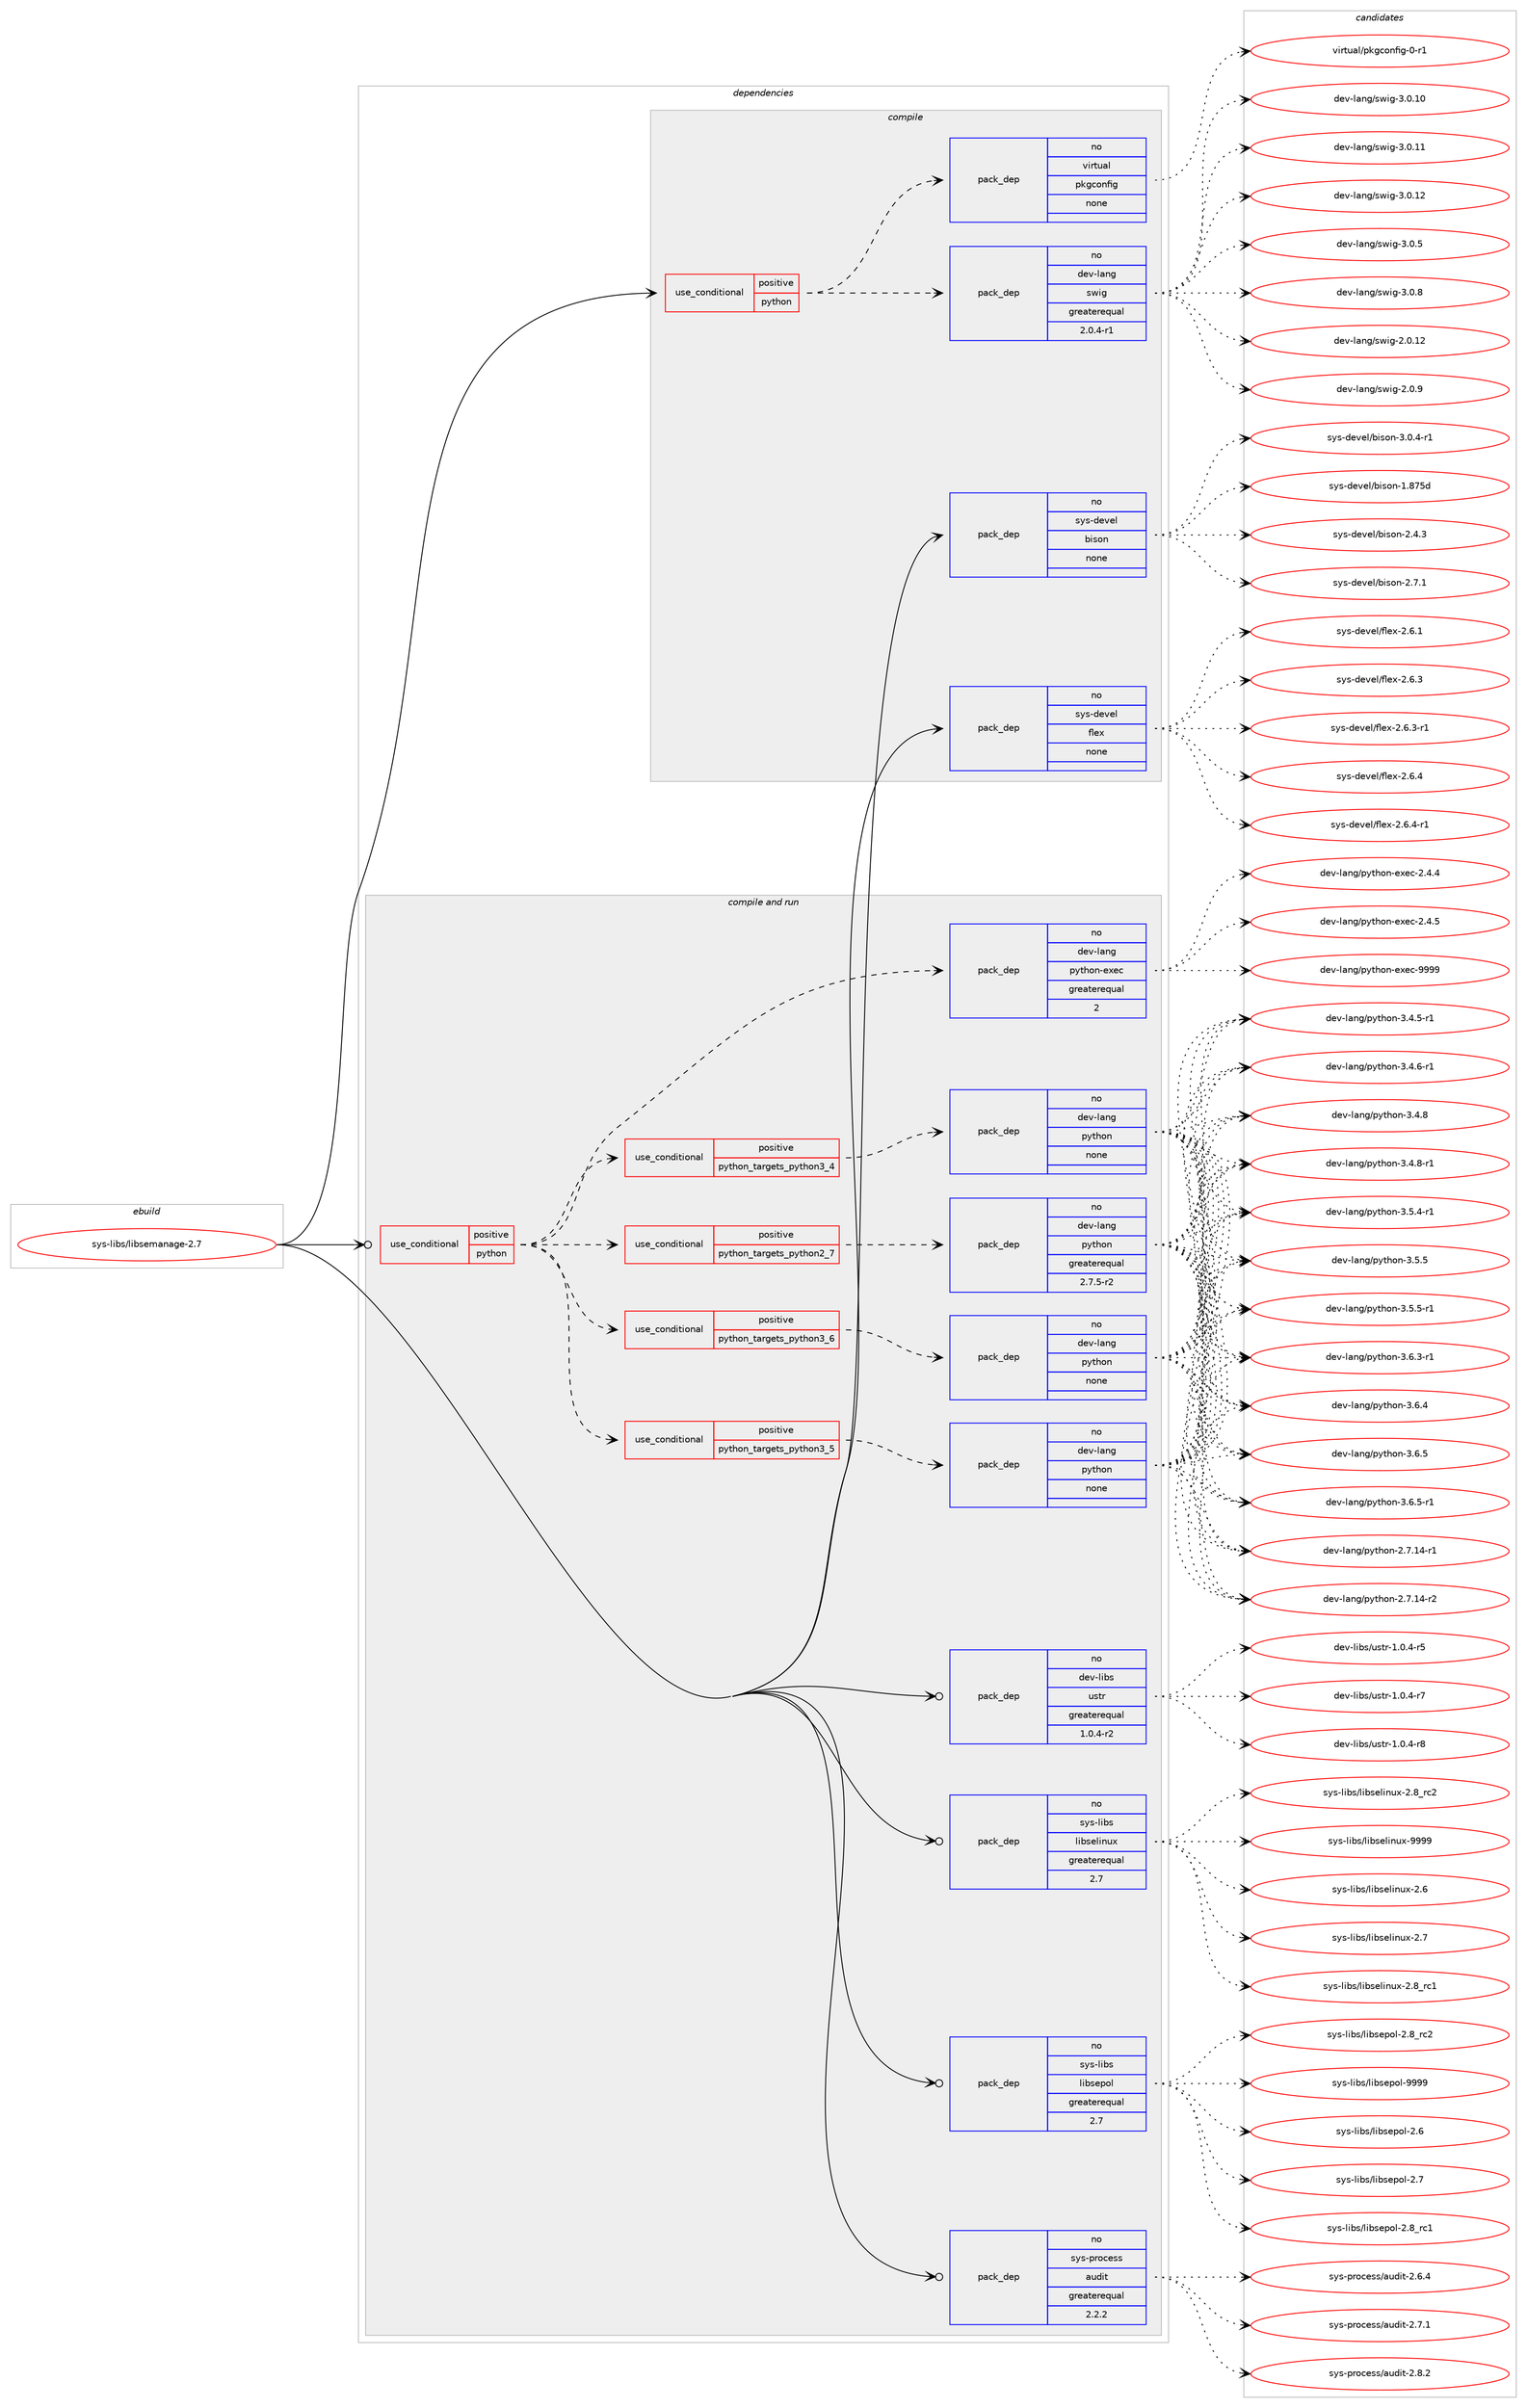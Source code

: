 digraph prolog {

# *************
# Graph options
# *************

newrank=true;
concentrate=true;
compound=true;
graph [rankdir=LR,fontname=Helvetica,fontsize=10,ranksep=1.5];#, ranksep=2.5, nodesep=0.2];
edge  [arrowhead=vee];
node  [fontname=Helvetica,fontsize=10];

# **********
# The ebuild
# **********

subgraph cluster_leftcol {
color=gray;
rank=same;
label=<<i>ebuild</i>>;
id [label="sys-libs/libsemanage-2.7", color=red, width=4, href="../sys-libs/libsemanage-2.7.svg"];
}

# ****************
# The dependencies
# ****************

subgraph cluster_midcol {
color=gray;
label=<<i>dependencies</i>>;
subgraph cluster_compile {
fillcolor="#eeeeee";
style=filled;
label=<<i>compile</i>>;
subgraph cond645 {
dependency7789 [label=<<TABLE BORDER="0" CELLBORDER="1" CELLSPACING="0" CELLPADDING="4"><TR><TD ROWSPAN="3" CELLPADDING="10">use_conditional</TD></TR><TR><TD>positive</TD></TR><TR><TD>python</TD></TR></TABLE>>, shape=none, color=red];
subgraph pack7092 {
dependency7790 [label=<<TABLE BORDER="0" CELLBORDER="1" CELLSPACING="0" CELLPADDING="4" WIDTH="220"><TR><TD ROWSPAN="6" CELLPADDING="30">pack_dep</TD></TR><TR><TD WIDTH="110">no</TD></TR><TR><TD>dev-lang</TD></TR><TR><TD>swig</TD></TR><TR><TD>greaterequal</TD></TR><TR><TD>2.0.4-r1</TD></TR></TABLE>>, shape=none, color=blue];
}
dependency7789:e -> dependency7790:w [weight=20,style="dashed",arrowhead="vee"];
subgraph pack7093 {
dependency7791 [label=<<TABLE BORDER="0" CELLBORDER="1" CELLSPACING="0" CELLPADDING="4" WIDTH="220"><TR><TD ROWSPAN="6" CELLPADDING="30">pack_dep</TD></TR><TR><TD WIDTH="110">no</TD></TR><TR><TD>virtual</TD></TR><TR><TD>pkgconfig</TD></TR><TR><TD>none</TD></TR><TR><TD></TD></TR></TABLE>>, shape=none, color=blue];
}
dependency7789:e -> dependency7791:w [weight=20,style="dashed",arrowhead="vee"];
}
id:e -> dependency7789:w [weight=20,style="solid",arrowhead="vee"];
subgraph pack7094 {
dependency7792 [label=<<TABLE BORDER="0" CELLBORDER="1" CELLSPACING="0" CELLPADDING="4" WIDTH="220"><TR><TD ROWSPAN="6" CELLPADDING="30">pack_dep</TD></TR><TR><TD WIDTH="110">no</TD></TR><TR><TD>sys-devel</TD></TR><TR><TD>bison</TD></TR><TR><TD>none</TD></TR><TR><TD></TD></TR></TABLE>>, shape=none, color=blue];
}
id:e -> dependency7792:w [weight=20,style="solid",arrowhead="vee"];
subgraph pack7095 {
dependency7793 [label=<<TABLE BORDER="0" CELLBORDER="1" CELLSPACING="0" CELLPADDING="4" WIDTH="220"><TR><TD ROWSPAN="6" CELLPADDING="30">pack_dep</TD></TR><TR><TD WIDTH="110">no</TD></TR><TR><TD>sys-devel</TD></TR><TR><TD>flex</TD></TR><TR><TD>none</TD></TR><TR><TD></TD></TR></TABLE>>, shape=none, color=blue];
}
id:e -> dependency7793:w [weight=20,style="solid",arrowhead="vee"];
}
subgraph cluster_compileandrun {
fillcolor="#eeeeee";
style=filled;
label=<<i>compile and run</i>>;
subgraph cond646 {
dependency7794 [label=<<TABLE BORDER="0" CELLBORDER="1" CELLSPACING="0" CELLPADDING="4"><TR><TD ROWSPAN="3" CELLPADDING="10">use_conditional</TD></TR><TR><TD>positive</TD></TR><TR><TD>python</TD></TR></TABLE>>, shape=none, color=red];
subgraph cond647 {
dependency7795 [label=<<TABLE BORDER="0" CELLBORDER="1" CELLSPACING="0" CELLPADDING="4"><TR><TD ROWSPAN="3" CELLPADDING="10">use_conditional</TD></TR><TR><TD>positive</TD></TR><TR><TD>python_targets_python2_7</TD></TR></TABLE>>, shape=none, color=red];
subgraph pack7096 {
dependency7796 [label=<<TABLE BORDER="0" CELLBORDER="1" CELLSPACING="0" CELLPADDING="4" WIDTH="220"><TR><TD ROWSPAN="6" CELLPADDING="30">pack_dep</TD></TR><TR><TD WIDTH="110">no</TD></TR><TR><TD>dev-lang</TD></TR><TR><TD>python</TD></TR><TR><TD>greaterequal</TD></TR><TR><TD>2.7.5-r2</TD></TR></TABLE>>, shape=none, color=blue];
}
dependency7795:e -> dependency7796:w [weight=20,style="dashed",arrowhead="vee"];
}
dependency7794:e -> dependency7795:w [weight=20,style="dashed",arrowhead="vee"];
subgraph cond648 {
dependency7797 [label=<<TABLE BORDER="0" CELLBORDER="1" CELLSPACING="0" CELLPADDING="4"><TR><TD ROWSPAN="3" CELLPADDING="10">use_conditional</TD></TR><TR><TD>positive</TD></TR><TR><TD>python_targets_python3_4</TD></TR></TABLE>>, shape=none, color=red];
subgraph pack7097 {
dependency7798 [label=<<TABLE BORDER="0" CELLBORDER="1" CELLSPACING="0" CELLPADDING="4" WIDTH="220"><TR><TD ROWSPAN="6" CELLPADDING="30">pack_dep</TD></TR><TR><TD WIDTH="110">no</TD></TR><TR><TD>dev-lang</TD></TR><TR><TD>python</TD></TR><TR><TD>none</TD></TR><TR><TD></TD></TR></TABLE>>, shape=none, color=blue];
}
dependency7797:e -> dependency7798:w [weight=20,style="dashed",arrowhead="vee"];
}
dependency7794:e -> dependency7797:w [weight=20,style="dashed",arrowhead="vee"];
subgraph cond649 {
dependency7799 [label=<<TABLE BORDER="0" CELLBORDER="1" CELLSPACING="0" CELLPADDING="4"><TR><TD ROWSPAN="3" CELLPADDING="10">use_conditional</TD></TR><TR><TD>positive</TD></TR><TR><TD>python_targets_python3_5</TD></TR></TABLE>>, shape=none, color=red];
subgraph pack7098 {
dependency7800 [label=<<TABLE BORDER="0" CELLBORDER="1" CELLSPACING="0" CELLPADDING="4" WIDTH="220"><TR><TD ROWSPAN="6" CELLPADDING="30">pack_dep</TD></TR><TR><TD WIDTH="110">no</TD></TR><TR><TD>dev-lang</TD></TR><TR><TD>python</TD></TR><TR><TD>none</TD></TR><TR><TD></TD></TR></TABLE>>, shape=none, color=blue];
}
dependency7799:e -> dependency7800:w [weight=20,style="dashed",arrowhead="vee"];
}
dependency7794:e -> dependency7799:w [weight=20,style="dashed",arrowhead="vee"];
subgraph cond650 {
dependency7801 [label=<<TABLE BORDER="0" CELLBORDER="1" CELLSPACING="0" CELLPADDING="4"><TR><TD ROWSPAN="3" CELLPADDING="10">use_conditional</TD></TR><TR><TD>positive</TD></TR><TR><TD>python_targets_python3_6</TD></TR></TABLE>>, shape=none, color=red];
subgraph pack7099 {
dependency7802 [label=<<TABLE BORDER="0" CELLBORDER="1" CELLSPACING="0" CELLPADDING="4" WIDTH="220"><TR><TD ROWSPAN="6" CELLPADDING="30">pack_dep</TD></TR><TR><TD WIDTH="110">no</TD></TR><TR><TD>dev-lang</TD></TR><TR><TD>python</TD></TR><TR><TD>none</TD></TR><TR><TD></TD></TR></TABLE>>, shape=none, color=blue];
}
dependency7801:e -> dependency7802:w [weight=20,style="dashed",arrowhead="vee"];
}
dependency7794:e -> dependency7801:w [weight=20,style="dashed",arrowhead="vee"];
subgraph pack7100 {
dependency7803 [label=<<TABLE BORDER="0" CELLBORDER="1" CELLSPACING="0" CELLPADDING="4" WIDTH="220"><TR><TD ROWSPAN="6" CELLPADDING="30">pack_dep</TD></TR><TR><TD WIDTH="110">no</TD></TR><TR><TD>dev-lang</TD></TR><TR><TD>python-exec</TD></TR><TR><TD>greaterequal</TD></TR><TR><TD>2</TD></TR></TABLE>>, shape=none, color=blue];
}
dependency7794:e -> dependency7803:w [weight=20,style="dashed",arrowhead="vee"];
}
id:e -> dependency7794:w [weight=20,style="solid",arrowhead="odotvee"];
subgraph pack7101 {
dependency7804 [label=<<TABLE BORDER="0" CELLBORDER="1" CELLSPACING="0" CELLPADDING="4" WIDTH="220"><TR><TD ROWSPAN="6" CELLPADDING="30">pack_dep</TD></TR><TR><TD WIDTH="110">no</TD></TR><TR><TD>dev-libs</TD></TR><TR><TD>ustr</TD></TR><TR><TD>greaterequal</TD></TR><TR><TD>1.0.4-r2</TD></TR></TABLE>>, shape=none, color=blue];
}
id:e -> dependency7804:w [weight=20,style="solid",arrowhead="odotvee"];
subgraph pack7102 {
dependency7805 [label=<<TABLE BORDER="0" CELLBORDER="1" CELLSPACING="0" CELLPADDING="4" WIDTH="220"><TR><TD ROWSPAN="6" CELLPADDING="30">pack_dep</TD></TR><TR><TD WIDTH="110">no</TD></TR><TR><TD>sys-libs</TD></TR><TR><TD>libselinux</TD></TR><TR><TD>greaterequal</TD></TR><TR><TD>2.7</TD></TR></TABLE>>, shape=none, color=blue];
}
id:e -> dependency7805:w [weight=20,style="solid",arrowhead="odotvee"];
subgraph pack7103 {
dependency7806 [label=<<TABLE BORDER="0" CELLBORDER="1" CELLSPACING="0" CELLPADDING="4" WIDTH="220"><TR><TD ROWSPAN="6" CELLPADDING="30">pack_dep</TD></TR><TR><TD WIDTH="110">no</TD></TR><TR><TD>sys-libs</TD></TR><TR><TD>libsepol</TD></TR><TR><TD>greaterequal</TD></TR><TR><TD>2.7</TD></TR></TABLE>>, shape=none, color=blue];
}
id:e -> dependency7806:w [weight=20,style="solid",arrowhead="odotvee"];
subgraph pack7104 {
dependency7807 [label=<<TABLE BORDER="0" CELLBORDER="1" CELLSPACING="0" CELLPADDING="4" WIDTH="220"><TR><TD ROWSPAN="6" CELLPADDING="30">pack_dep</TD></TR><TR><TD WIDTH="110">no</TD></TR><TR><TD>sys-process</TD></TR><TR><TD>audit</TD></TR><TR><TD>greaterequal</TD></TR><TR><TD>2.2.2</TD></TR></TABLE>>, shape=none, color=blue];
}
id:e -> dependency7807:w [weight=20,style="solid",arrowhead="odotvee"];
}
subgraph cluster_run {
fillcolor="#eeeeee";
style=filled;
label=<<i>run</i>>;
}
}

# **************
# The candidates
# **************

subgraph cluster_choices {
rank=same;
color=gray;
label=<<i>candidates</i>>;

subgraph choice7092 {
color=black;
nodesep=1;
choice10010111845108971101034711511910510345504648464950 [label="dev-lang/swig-2.0.12", color=red, width=4,href="../dev-lang/swig-2.0.12.svg"];
choice100101118451089711010347115119105103455046484657 [label="dev-lang/swig-2.0.9", color=red, width=4,href="../dev-lang/swig-2.0.9.svg"];
choice10010111845108971101034711511910510345514648464948 [label="dev-lang/swig-3.0.10", color=red, width=4,href="../dev-lang/swig-3.0.10.svg"];
choice10010111845108971101034711511910510345514648464949 [label="dev-lang/swig-3.0.11", color=red, width=4,href="../dev-lang/swig-3.0.11.svg"];
choice10010111845108971101034711511910510345514648464950 [label="dev-lang/swig-3.0.12", color=red, width=4,href="../dev-lang/swig-3.0.12.svg"];
choice100101118451089711010347115119105103455146484653 [label="dev-lang/swig-3.0.5", color=red, width=4,href="../dev-lang/swig-3.0.5.svg"];
choice100101118451089711010347115119105103455146484656 [label="dev-lang/swig-3.0.8", color=red, width=4,href="../dev-lang/swig-3.0.8.svg"];
dependency7790:e -> choice10010111845108971101034711511910510345504648464950:w [style=dotted,weight="100"];
dependency7790:e -> choice100101118451089711010347115119105103455046484657:w [style=dotted,weight="100"];
dependency7790:e -> choice10010111845108971101034711511910510345514648464948:w [style=dotted,weight="100"];
dependency7790:e -> choice10010111845108971101034711511910510345514648464949:w [style=dotted,weight="100"];
dependency7790:e -> choice10010111845108971101034711511910510345514648464950:w [style=dotted,weight="100"];
dependency7790:e -> choice100101118451089711010347115119105103455146484653:w [style=dotted,weight="100"];
dependency7790:e -> choice100101118451089711010347115119105103455146484656:w [style=dotted,weight="100"];
}
subgraph choice7093 {
color=black;
nodesep=1;
choice11810511411611797108471121071039911111010210510345484511449 [label="virtual/pkgconfig-0-r1", color=red, width=4,href="../virtual/pkgconfig-0-r1.svg"];
dependency7791:e -> choice11810511411611797108471121071039911111010210510345484511449:w [style=dotted,weight="100"];
}
subgraph choice7094 {
color=black;
nodesep=1;
choice115121115451001011181011084798105115111110454946565553100 [label="sys-devel/bison-1.875d", color=red, width=4,href="../sys-devel/bison-1.875d.svg"];
choice115121115451001011181011084798105115111110455046524651 [label="sys-devel/bison-2.4.3", color=red, width=4,href="../sys-devel/bison-2.4.3.svg"];
choice115121115451001011181011084798105115111110455046554649 [label="sys-devel/bison-2.7.1", color=red, width=4,href="../sys-devel/bison-2.7.1.svg"];
choice1151211154510010111810110847981051151111104551464846524511449 [label="sys-devel/bison-3.0.4-r1", color=red, width=4,href="../sys-devel/bison-3.0.4-r1.svg"];
dependency7792:e -> choice115121115451001011181011084798105115111110454946565553100:w [style=dotted,weight="100"];
dependency7792:e -> choice115121115451001011181011084798105115111110455046524651:w [style=dotted,weight="100"];
dependency7792:e -> choice115121115451001011181011084798105115111110455046554649:w [style=dotted,weight="100"];
dependency7792:e -> choice1151211154510010111810110847981051151111104551464846524511449:w [style=dotted,weight="100"];
}
subgraph choice7095 {
color=black;
nodesep=1;
choice1151211154510010111810110847102108101120455046544649 [label="sys-devel/flex-2.6.1", color=red, width=4,href="../sys-devel/flex-2.6.1.svg"];
choice1151211154510010111810110847102108101120455046544651 [label="sys-devel/flex-2.6.3", color=red, width=4,href="../sys-devel/flex-2.6.3.svg"];
choice11512111545100101118101108471021081011204550465446514511449 [label="sys-devel/flex-2.6.3-r1", color=red, width=4,href="../sys-devel/flex-2.6.3-r1.svg"];
choice1151211154510010111810110847102108101120455046544652 [label="sys-devel/flex-2.6.4", color=red, width=4,href="../sys-devel/flex-2.6.4.svg"];
choice11512111545100101118101108471021081011204550465446524511449 [label="sys-devel/flex-2.6.4-r1", color=red, width=4,href="../sys-devel/flex-2.6.4-r1.svg"];
dependency7793:e -> choice1151211154510010111810110847102108101120455046544649:w [style=dotted,weight="100"];
dependency7793:e -> choice1151211154510010111810110847102108101120455046544651:w [style=dotted,weight="100"];
dependency7793:e -> choice11512111545100101118101108471021081011204550465446514511449:w [style=dotted,weight="100"];
dependency7793:e -> choice1151211154510010111810110847102108101120455046544652:w [style=dotted,weight="100"];
dependency7793:e -> choice11512111545100101118101108471021081011204550465446524511449:w [style=dotted,weight="100"];
}
subgraph choice7096 {
color=black;
nodesep=1;
choice100101118451089711010347112121116104111110455046554649524511449 [label="dev-lang/python-2.7.14-r1", color=red, width=4,href="../dev-lang/python-2.7.14-r1.svg"];
choice100101118451089711010347112121116104111110455046554649524511450 [label="dev-lang/python-2.7.14-r2", color=red, width=4,href="../dev-lang/python-2.7.14-r2.svg"];
choice1001011184510897110103471121211161041111104551465246534511449 [label="dev-lang/python-3.4.5-r1", color=red, width=4,href="../dev-lang/python-3.4.5-r1.svg"];
choice1001011184510897110103471121211161041111104551465246544511449 [label="dev-lang/python-3.4.6-r1", color=red, width=4,href="../dev-lang/python-3.4.6-r1.svg"];
choice100101118451089711010347112121116104111110455146524656 [label="dev-lang/python-3.4.8", color=red, width=4,href="../dev-lang/python-3.4.8.svg"];
choice1001011184510897110103471121211161041111104551465246564511449 [label="dev-lang/python-3.4.8-r1", color=red, width=4,href="../dev-lang/python-3.4.8-r1.svg"];
choice1001011184510897110103471121211161041111104551465346524511449 [label="dev-lang/python-3.5.4-r1", color=red, width=4,href="../dev-lang/python-3.5.4-r1.svg"];
choice100101118451089711010347112121116104111110455146534653 [label="dev-lang/python-3.5.5", color=red, width=4,href="../dev-lang/python-3.5.5.svg"];
choice1001011184510897110103471121211161041111104551465346534511449 [label="dev-lang/python-3.5.5-r1", color=red, width=4,href="../dev-lang/python-3.5.5-r1.svg"];
choice1001011184510897110103471121211161041111104551465446514511449 [label="dev-lang/python-3.6.3-r1", color=red, width=4,href="../dev-lang/python-3.6.3-r1.svg"];
choice100101118451089711010347112121116104111110455146544652 [label="dev-lang/python-3.6.4", color=red, width=4,href="../dev-lang/python-3.6.4.svg"];
choice100101118451089711010347112121116104111110455146544653 [label="dev-lang/python-3.6.5", color=red, width=4,href="../dev-lang/python-3.6.5.svg"];
choice1001011184510897110103471121211161041111104551465446534511449 [label="dev-lang/python-3.6.5-r1", color=red, width=4,href="../dev-lang/python-3.6.5-r1.svg"];
dependency7796:e -> choice100101118451089711010347112121116104111110455046554649524511449:w [style=dotted,weight="100"];
dependency7796:e -> choice100101118451089711010347112121116104111110455046554649524511450:w [style=dotted,weight="100"];
dependency7796:e -> choice1001011184510897110103471121211161041111104551465246534511449:w [style=dotted,weight="100"];
dependency7796:e -> choice1001011184510897110103471121211161041111104551465246544511449:w [style=dotted,weight="100"];
dependency7796:e -> choice100101118451089711010347112121116104111110455146524656:w [style=dotted,weight="100"];
dependency7796:e -> choice1001011184510897110103471121211161041111104551465246564511449:w [style=dotted,weight="100"];
dependency7796:e -> choice1001011184510897110103471121211161041111104551465346524511449:w [style=dotted,weight="100"];
dependency7796:e -> choice100101118451089711010347112121116104111110455146534653:w [style=dotted,weight="100"];
dependency7796:e -> choice1001011184510897110103471121211161041111104551465346534511449:w [style=dotted,weight="100"];
dependency7796:e -> choice1001011184510897110103471121211161041111104551465446514511449:w [style=dotted,weight="100"];
dependency7796:e -> choice100101118451089711010347112121116104111110455146544652:w [style=dotted,weight="100"];
dependency7796:e -> choice100101118451089711010347112121116104111110455146544653:w [style=dotted,weight="100"];
dependency7796:e -> choice1001011184510897110103471121211161041111104551465446534511449:w [style=dotted,weight="100"];
}
subgraph choice7097 {
color=black;
nodesep=1;
choice100101118451089711010347112121116104111110455046554649524511449 [label="dev-lang/python-2.7.14-r1", color=red, width=4,href="../dev-lang/python-2.7.14-r1.svg"];
choice100101118451089711010347112121116104111110455046554649524511450 [label="dev-lang/python-2.7.14-r2", color=red, width=4,href="../dev-lang/python-2.7.14-r2.svg"];
choice1001011184510897110103471121211161041111104551465246534511449 [label="dev-lang/python-3.4.5-r1", color=red, width=4,href="../dev-lang/python-3.4.5-r1.svg"];
choice1001011184510897110103471121211161041111104551465246544511449 [label="dev-lang/python-3.4.6-r1", color=red, width=4,href="../dev-lang/python-3.4.6-r1.svg"];
choice100101118451089711010347112121116104111110455146524656 [label="dev-lang/python-3.4.8", color=red, width=4,href="../dev-lang/python-3.4.8.svg"];
choice1001011184510897110103471121211161041111104551465246564511449 [label="dev-lang/python-3.4.8-r1", color=red, width=4,href="../dev-lang/python-3.4.8-r1.svg"];
choice1001011184510897110103471121211161041111104551465346524511449 [label="dev-lang/python-3.5.4-r1", color=red, width=4,href="../dev-lang/python-3.5.4-r1.svg"];
choice100101118451089711010347112121116104111110455146534653 [label="dev-lang/python-3.5.5", color=red, width=4,href="../dev-lang/python-3.5.5.svg"];
choice1001011184510897110103471121211161041111104551465346534511449 [label="dev-lang/python-3.5.5-r1", color=red, width=4,href="../dev-lang/python-3.5.5-r1.svg"];
choice1001011184510897110103471121211161041111104551465446514511449 [label="dev-lang/python-3.6.3-r1", color=red, width=4,href="../dev-lang/python-3.6.3-r1.svg"];
choice100101118451089711010347112121116104111110455146544652 [label="dev-lang/python-3.6.4", color=red, width=4,href="../dev-lang/python-3.6.4.svg"];
choice100101118451089711010347112121116104111110455146544653 [label="dev-lang/python-3.6.5", color=red, width=4,href="../dev-lang/python-3.6.5.svg"];
choice1001011184510897110103471121211161041111104551465446534511449 [label="dev-lang/python-3.6.5-r1", color=red, width=4,href="../dev-lang/python-3.6.5-r1.svg"];
dependency7798:e -> choice100101118451089711010347112121116104111110455046554649524511449:w [style=dotted,weight="100"];
dependency7798:e -> choice100101118451089711010347112121116104111110455046554649524511450:w [style=dotted,weight="100"];
dependency7798:e -> choice1001011184510897110103471121211161041111104551465246534511449:w [style=dotted,weight="100"];
dependency7798:e -> choice1001011184510897110103471121211161041111104551465246544511449:w [style=dotted,weight="100"];
dependency7798:e -> choice100101118451089711010347112121116104111110455146524656:w [style=dotted,weight="100"];
dependency7798:e -> choice1001011184510897110103471121211161041111104551465246564511449:w [style=dotted,weight="100"];
dependency7798:e -> choice1001011184510897110103471121211161041111104551465346524511449:w [style=dotted,weight="100"];
dependency7798:e -> choice100101118451089711010347112121116104111110455146534653:w [style=dotted,weight="100"];
dependency7798:e -> choice1001011184510897110103471121211161041111104551465346534511449:w [style=dotted,weight="100"];
dependency7798:e -> choice1001011184510897110103471121211161041111104551465446514511449:w [style=dotted,weight="100"];
dependency7798:e -> choice100101118451089711010347112121116104111110455146544652:w [style=dotted,weight="100"];
dependency7798:e -> choice100101118451089711010347112121116104111110455146544653:w [style=dotted,weight="100"];
dependency7798:e -> choice1001011184510897110103471121211161041111104551465446534511449:w [style=dotted,weight="100"];
}
subgraph choice7098 {
color=black;
nodesep=1;
choice100101118451089711010347112121116104111110455046554649524511449 [label="dev-lang/python-2.7.14-r1", color=red, width=4,href="../dev-lang/python-2.7.14-r1.svg"];
choice100101118451089711010347112121116104111110455046554649524511450 [label="dev-lang/python-2.7.14-r2", color=red, width=4,href="../dev-lang/python-2.7.14-r2.svg"];
choice1001011184510897110103471121211161041111104551465246534511449 [label="dev-lang/python-3.4.5-r1", color=red, width=4,href="../dev-lang/python-3.4.5-r1.svg"];
choice1001011184510897110103471121211161041111104551465246544511449 [label="dev-lang/python-3.4.6-r1", color=red, width=4,href="../dev-lang/python-3.4.6-r1.svg"];
choice100101118451089711010347112121116104111110455146524656 [label="dev-lang/python-3.4.8", color=red, width=4,href="../dev-lang/python-3.4.8.svg"];
choice1001011184510897110103471121211161041111104551465246564511449 [label="dev-lang/python-3.4.8-r1", color=red, width=4,href="../dev-lang/python-3.4.8-r1.svg"];
choice1001011184510897110103471121211161041111104551465346524511449 [label="dev-lang/python-3.5.4-r1", color=red, width=4,href="../dev-lang/python-3.5.4-r1.svg"];
choice100101118451089711010347112121116104111110455146534653 [label="dev-lang/python-3.5.5", color=red, width=4,href="../dev-lang/python-3.5.5.svg"];
choice1001011184510897110103471121211161041111104551465346534511449 [label="dev-lang/python-3.5.5-r1", color=red, width=4,href="../dev-lang/python-3.5.5-r1.svg"];
choice1001011184510897110103471121211161041111104551465446514511449 [label="dev-lang/python-3.6.3-r1", color=red, width=4,href="../dev-lang/python-3.6.3-r1.svg"];
choice100101118451089711010347112121116104111110455146544652 [label="dev-lang/python-3.6.4", color=red, width=4,href="../dev-lang/python-3.6.4.svg"];
choice100101118451089711010347112121116104111110455146544653 [label="dev-lang/python-3.6.5", color=red, width=4,href="../dev-lang/python-3.6.5.svg"];
choice1001011184510897110103471121211161041111104551465446534511449 [label="dev-lang/python-3.6.5-r1", color=red, width=4,href="../dev-lang/python-3.6.5-r1.svg"];
dependency7800:e -> choice100101118451089711010347112121116104111110455046554649524511449:w [style=dotted,weight="100"];
dependency7800:e -> choice100101118451089711010347112121116104111110455046554649524511450:w [style=dotted,weight="100"];
dependency7800:e -> choice1001011184510897110103471121211161041111104551465246534511449:w [style=dotted,weight="100"];
dependency7800:e -> choice1001011184510897110103471121211161041111104551465246544511449:w [style=dotted,weight="100"];
dependency7800:e -> choice100101118451089711010347112121116104111110455146524656:w [style=dotted,weight="100"];
dependency7800:e -> choice1001011184510897110103471121211161041111104551465246564511449:w [style=dotted,weight="100"];
dependency7800:e -> choice1001011184510897110103471121211161041111104551465346524511449:w [style=dotted,weight="100"];
dependency7800:e -> choice100101118451089711010347112121116104111110455146534653:w [style=dotted,weight="100"];
dependency7800:e -> choice1001011184510897110103471121211161041111104551465346534511449:w [style=dotted,weight="100"];
dependency7800:e -> choice1001011184510897110103471121211161041111104551465446514511449:w [style=dotted,weight="100"];
dependency7800:e -> choice100101118451089711010347112121116104111110455146544652:w [style=dotted,weight="100"];
dependency7800:e -> choice100101118451089711010347112121116104111110455146544653:w [style=dotted,weight="100"];
dependency7800:e -> choice1001011184510897110103471121211161041111104551465446534511449:w [style=dotted,weight="100"];
}
subgraph choice7099 {
color=black;
nodesep=1;
choice100101118451089711010347112121116104111110455046554649524511449 [label="dev-lang/python-2.7.14-r1", color=red, width=4,href="../dev-lang/python-2.7.14-r1.svg"];
choice100101118451089711010347112121116104111110455046554649524511450 [label="dev-lang/python-2.7.14-r2", color=red, width=4,href="../dev-lang/python-2.7.14-r2.svg"];
choice1001011184510897110103471121211161041111104551465246534511449 [label="dev-lang/python-3.4.5-r1", color=red, width=4,href="../dev-lang/python-3.4.5-r1.svg"];
choice1001011184510897110103471121211161041111104551465246544511449 [label="dev-lang/python-3.4.6-r1", color=red, width=4,href="../dev-lang/python-3.4.6-r1.svg"];
choice100101118451089711010347112121116104111110455146524656 [label="dev-lang/python-3.4.8", color=red, width=4,href="../dev-lang/python-3.4.8.svg"];
choice1001011184510897110103471121211161041111104551465246564511449 [label="dev-lang/python-3.4.8-r1", color=red, width=4,href="../dev-lang/python-3.4.8-r1.svg"];
choice1001011184510897110103471121211161041111104551465346524511449 [label="dev-lang/python-3.5.4-r1", color=red, width=4,href="../dev-lang/python-3.5.4-r1.svg"];
choice100101118451089711010347112121116104111110455146534653 [label="dev-lang/python-3.5.5", color=red, width=4,href="../dev-lang/python-3.5.5.svg"];
choice1001011184510897110103471121211161041111104551465346534511449 [label="dev-lang/python-3.5.5-r1", color=red, width=4,href="../dev-lang/python-3.5.5-r1.svg"];
choice1001011184510897110103471121211161041111104551465446514511449 [label="dev-lang/python-3.6.3-r1", color=red, width=4,href="../dev-lang/python-3.6.3-r1.svg"];
choice100101118451089711010347112121116104111110455146544652 [label="dev-lang/python-3.6.4", color=red, width=4,href="../dev-lang/python-3.6.4.svg"];
choice100101118451089711010347112121116104111110455146544653 [label="dev-lang/python-3.6.5", color=red, width=4,href="../dev-lang/python-3.6.5.svg"];
choice1001011184510897110103471121211161041111104551465446534511449 [label="dev-lang/python-3.6.5-r1", color=red, width=4,href="../dev-lang/python-3.6.5-r1.svg"];
dependency7802:e -> choice100101118451089711010347112121116104111110455046554649524511449:w [style=dotted,weight="100"];
dependency7802:e -> choice100101118451089711010347112121116104111110455046554649524511450:w [style=dotted,weight="100"];
dependency7802:e -> choice1001011184510897110103471121211161041111104551465246534511449:w [style=dotted,weight="100"];
dependency7802:e -> choice1001011184510897110103471121211161041111104551465246544511449:w [style=dotted,weight="100"];
dependency7802:e -> choice100101118451089711010347112121116104111110455146524656:w [style=dotted,weight="100"];
dependency7802:e -> choice1001011184510897110103471121211161041111104551465246564511449:w [style=dotted,weight="100"];
dependency7802:e -> choice1001011184510897110103471121211161041111104551465346524511449:w [style=dotted,weight="100"];
dependency7802:e -> choice100101118451089711010347112121116104111110455146534653:w [style=dotted,weight="100"];
dependency7802:e -> choice1001011184510897110103471121211161041111104551465346534511449:w [style=dotted,weight="100"];
dependency7802:e -> choice1001011184510897110103471121211161041111104551465446514511449:w [style=dotted,weight="100"];
dependency7802:e -> choice100101118451089711010347112121116104111110455146544652:w [style=dotted,weight="100"];
dependency7802:e -> choice100101118451089711010347112121116104111110455146544653:w [style=dotted,weight="100"];
dependency7802:e -> choice1001011184510897110103471121211161041111104551465446534511449:w [style=dotted,weight="100"];
}
subgraph choice7100 {
color=black;
nodesep=1;
choice1001011184510897110103471121211161041111104510112010199455046524652 [label="dev-lang/python-exec-2.4.4", color=red, width=4,href="../dev-lang/python-exec-2.4.4.svg"];
choice1001011184510897110103471121211161041111104510112010199455046524653 [label="dev-lang/python-exec-2.4.5", color=red, width=4,href="../dev-lang/python-exec-2.4.5.svg"];
choice10010111845108971101034711212111610411111045101120101994557575757 [label="dev-lang/python-exec-9999", color=red, width=4,href="../dev-lang/python-exec-9999.svg"];
dependency7803:e -> choice1001011184510897110103471121211161041111104510112010199455046524652:w [style=dotted,weight="100"];
dependency7803:e -> choice1001011184510897110103471121211161041111104510112010199455046524653:w [style=dotted,weight="100"];
dependency7803:e -> choice10010111845108971101034711212111610411111045101120101994557575757:w [style=dotted,weight="100"];
}
subgraph choice7101 {
color=black;
nodesep=1;
choice1001011184510810598115471171151161144549464846524511453 [label="dev-libs/ustr-1.0.4-r5", color=red, width=4,href="../dev-libs/ustr-1.0.4-r5.svg"];
choice1001011184510810598115471171151161144549464846524511455 [label="dev-libs/ustr-1.0.4-r7", color=red, width=4,href="../dev-libs/ustr-1.0.4-r7.svg"];
choice1001011184510810598115471171151161144549464846524511456 [label="dev-libs/ustr-1.0.4-r8", color=red, width=4,href="../dev-libs/ustr-1.0.4-r8.svg"];
dependency7804:e -> choice1001011184510810598115471171151161144549464846524511453:w [style=dotted,weight="100"];
dependency7804:e -> choice1001011184510810598115471171151161144549464846524511455:w [style=dotted,weight="100"];
dependency7804:e -> choice1001011184510810598115471171151161144549464846524511456:w [style=dotted,weight="100"];
}
subgraph choice7102 {
color=black;
nodesep=1;
choice1151211154510810598115471081059811510110810511011712045504654 [label="sys-libs/libselinux-2.6", color=red, width=4,href="../sys-libs/libselinux-2.6.svg"];
choice1151211154510810598115471081059811510110810511011712045504655 [label="sys-libs/libselinux-2.7", color=red, width=4,href="../sys-libs/libselinux-2.7.svg"];
choice1151211154510810598115471081059811510110810511011712045504656951149949 [label="sys-libs/libselinux-2.8_rc1", color=red, width=4,href="../sys-libs/libselinux-2.8_rc1.svg"];
choice1151211154510810598115471081059811510110810511011712045504656951149950 [label="sys-libs/libselinux-2.8_rc2", color=red, width=4,href="../sys-libs/libselinux-2.8_rc2.svg"];
choice115121115451081059811547108105981151011081051101171204557575757 [label="sys-libs/libselinux-9999", color=red, width=4,href="../sys-libs/libselinux-9999.svg"];
dependency7805:e -> choice1151211154510810598115471081059811510110810511011712045504654:w [style=dotted,weight="100"];
dependency7805:e -> choice1151211154510810598115471081059811510110810511011712045504655:w [style=dotted,weight="100"];
dependency7805:e -> choice1151211154510810598115471081059811510110810511011712045504656951149949:w [style=dotted,weight="100"];
dependency7805:e -> choice1151211154510810598115471081059811510110810511011712045504656951149950:w [style=dotted,weight="100"];
dependency7805:e -> choice115121115451081059811547108105981151011081051101171204557575757:w [style=dotted,weight="100"];
}
subgraph choice7103 {
color=black;
nodesep=1;
choice1151211154510810598115471081059811510111211110845504654 [label="sys-libs/libsepol-2.6", color=red, width=4,href="../sys-libs/libsepol-2.6.svg"];
choice1151211154510810598115471081059811510111211110845504655 [label="sys-libs/libsepol-2.7", color=red, width=4,href="../sys-libs/libsepol-2.7.svg"];
choice1151211154510810598115471081059811510111211110845504656951149949 [label="sys-libs/libsepol-2.8_rc1", color=red, width=4,href="../sys-libs/libsepol-2.8_rc1.svg"];
choice1151211154510810598115471081059811510111211110845504656951149950 [label="sys-libs/libsepol-2.8_rc2", color=red, width=4,href="../sys-libs/libsepol-2.8_rc2.svg"];
choice115121115451081059811547108105981151011121111084557575757 [label="sys-libs/libsepol-9999", color=red, width=4,href="../sys-libs/libsepol-9999.svg"];
dependency7806:e -> choice1151211154510810598115471081059811510111211110845504654:w [style=dotted,weight="100"];
dependency7806:e -> choice1151211154510810598115471081059811510111211110845504655:w [style=dotted,weight="100"];
dependency7806:e -> choice1151211154510810598115471081059811510111211110845504656951149949:w [style=dotted,weight="100"];
dependency7806:e -> choice1151211154510810598115471081059811510111211110845504656951149950:w [style=dotted,weight="100"];
dependency7806:e -> choice115121115451081059811547108105981151011121111084557575757:w [style=dotted,weight="100"];
}
subgraph choice7104 {
color=black;
nodesep=1;
choice11512111545112114111991011151154797117100105116455046544652 [label="sys-process/audit-2.6.4", color=red, width=4,href="../sys-process/audit-2.6.4.svg"];
choice11512111545112114111991011151154797117100105116455046554649 [label="sys-process/audit-2.7.1", color=red, width=4,href="../sys-process/audit-2.7.1.svg"];
choice11512111545112114111991011151154797117100105116455046564650 [label="sys-process/audit-2.8.2", color=red, width=4,href="../sys-process/audit-2.8.2.svg"];
dependency7807:e -> choice11512111545112114111991011151154797117100105116455046544652:w [style=dotted,weight="100"];
dependency7807:e -> choice11512111545112114111991011151154797117100105116455046554649:w [style=dotted,weight="100"];
dependency7807:e -> choice11512111545112114111991011151154797117100105116455046564650:w [style=dotted,weight="100"];
}
}

}
